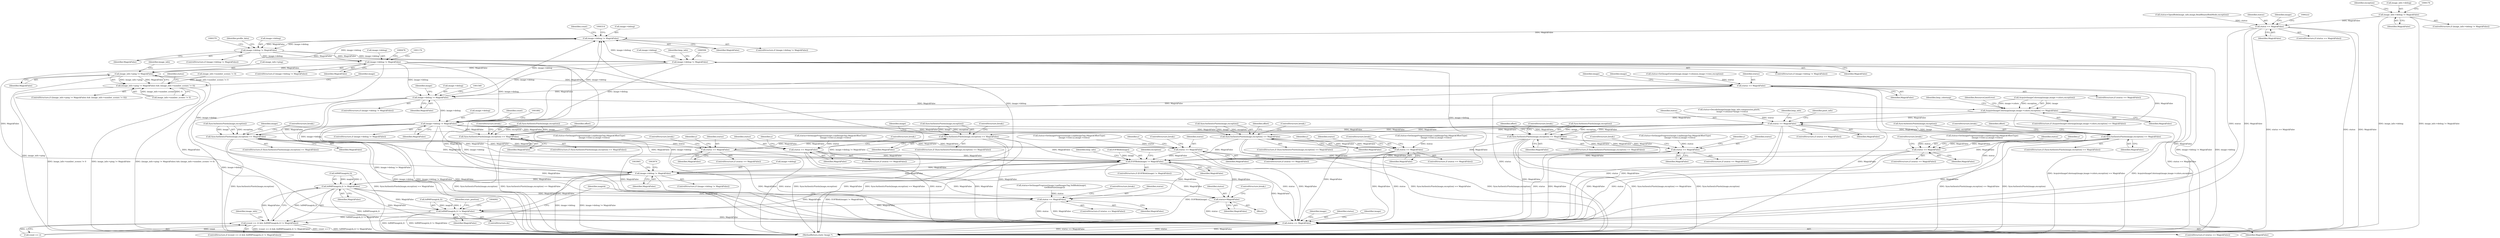digraph "0_ImageMagick_fe3066122ef72c82415811d25e9e3fad622c0a99@pointer" {
"1000170" [label="(Call,image_info->debug != MagickFalse)"];
"1000209" [label="(Call,status == MagickFalse)"];
"1000308" [label="(Call,image->debug != MagickFalse)"];
"1000373" [label="(Call,image->debug != MagickFalse)"];
"1000471" [label="(Call,image->debug != MagickFalse)"];
"1001501" [label="(Call,image_info->ping != MagickFalse)"];
"1001500" [label="(Call,(image_info->ping != MagickFalse) && (image_info->number_scenes != 0))"];
"1001538" [label="(Call,status == MagickFalse)"];
"1001554" [label="(Call,image->debug != MagickFalse)"];
"1001571" [label="(Call,AcquireImageColormap(image,image->colors,exception) == MagickFalse)"];
"1001876" [label="(Call,image->debug != MagickFalse)"];
"1002558" [label="(Call,SyncAuthenticPixels(image,exception) == MagickFalse)"];
"1002589" [label="(Call,status == MagickFalse)"];
"1003792" [label="(Call,EOFBlob(image) != MagickFalse)"];
"1003959" [label="(Call,image->debug != MagickFalse)"];
"1004046" [label="(Call,IsBMP(magick,2) != MagickFalse)"];
"1004042" [label="(Call,(count == 2) && (IsBMP(magick,2) != MagickFalse))"];
"1004064" [label="(Call,status=MagickFalse)"];
"1004096" [label="(Call,status == MagickFalse)"];
"1004082" [label="(Call,status == MagickFalse)"];
"1004086" [label="(Call,IsBMP(magick,2) != MagickFalse)"];
"1002751" [label="(Call,SyncAuthenticPixels(image,exception) == MagickFalse)"];
"1002782" [label="(Call,status == MagickFalse)"];
"1002891" [label="(Call,SyncAuthenticPixels(image,exception) == MagickFalse)"];
"1002933" [label="(Call,status == MagickFalse)"];
"1003260" [label="(Call,SyncAuthenticPixels(image,exception) == MagickFalse)"];
"1003302" [label="(Call,status == MagickFalse)"];
"1003413" [label="(Call,SyncAuthenticPixels(image,exception) == MagickFalse)"];
"1003455" [label="(Call,status == MagickFalse)"];
"1003726" [label="(Call,SyncAuthenticPixels(image,exception) == MagickFalse)"];
"1003768" [label="(Call,status == MagickFalse)"];
"1001960" [label="(Call,status == MagickFalse)"];
"1000587" [label="(Call,image->debug != MagickFalse)"];
"1001960" [label="(Call,status == MagickFalse)"];
"1003264" [label="(Identifier,MagickFalse)"];
"1001527" [label="(Identifier,status)"];
"1000388" [label="(Identifier,profile_data)"];
"1004081" [label="(ControlStructure,if (status == MagickFalse))"];
"1002756" [label="(ControlStructure,break;)"];
"1002895" [label="(Identifier,MagickFalse)"];
"1003412" [label="(ControlStructure,if (SyncAuthenticPixels(image,exception) == MagickFalse))"];
"1003414" [label="(Call,SyncAuthenticPixels(image,exception))"];
"1004088" [label="(Identifier,magick)"];
"1002752" [label="(Call,SyncAuthenticPixels(image,exception))"];
"1004065" [label="(Identifier,status)"];
"1002591" [label="(Identifier,MagickFalse)"];
"1002562" [label="(Identifier,MagickFalse)"];
"1004101" [label="(Identifier,image)"];
"1004063" [label="(Block,)"];
"1001499" [label="(ControlStructure,if ((image_info->ping != MagickFalse) && (image_info->number_scenes != 0)))"];
"1003960" [label="(Call,image->debug)"];
"1002589" [label="(Call,status == MagickFalse)"];
"1002896" [label="(ControlStructure,break;)"];
"1003752" [label="(Call,status=SetImageProgress(image,LoadImageTag,(MagickOffsetType)\n                (image->rows-y),image->rows))"];
"1004097" [label="(Identifier,status)"];
"1001959" [label="(ControlStructure,if (status == MagickFalse))"];
"1000472" [label="(Call,image->debug)"];
"1000201" [label="(Call,status=OpenBlob(image_info,image,ReadBinaryBlobMode,exception))"];
"1003985" [label="(Call,image_info->number_scenes != 0)"];
"1003286" [label="(Call,status=SetImageProgress(image,LoadImageTag,(MagickOffsetType)\n                (image->rows-y),image->rows))"];
"1001506" [label="(Call,image_info->number_scenes != 0)"];
"1002755" [label="(Identifier,MagickFalse)"];
"1002934" [label="(Identifier,status)"];
"1001505" [label="(Identifier,MagickFalse)"];
"1001974" [label="(Identifier,bmp_info)"];
"1004098" [label="(Identifier,MagickFalse)"];
"1002781" [label="(ControlStructure,if (status == MagickFalse))"];
"1000312" [label="(Identifier,MagickFalse)"];
"1001553" [label="(ControlStructure,if (image->debug != MagickFalse))"];
"1001514" [label="(Identifier,image)"];
"1003457" [label="(Identifier,MagickFalse)"];
"1002750" [label="(ControlStructure,if (SyncAuthenticPixels(image,exception) == MagickFalse))"];
"1001965" [label="(Identifier,pixel_info)"];
"1001554" [label="(Call,image->debug != MagickFalse)"];
"1000308" [label="(Call,image->debug != MagickFalse)"];
"1000470" [label="(ControlStructure,if (image->debug != MagickFalse))"];
"1004067" [label="(ControlStructure,break;)"];
"1002590" [label="(Identifier,status)"];
"1002751" [label="(Call,SyncAuthenticPixels(image,exception) == MagickFalse)"];
"1004087" [label="(Call,IsBMP(magick,2))"];
"1000209" [label="(Call,status == MagickFalse)"];
"1001571" [label="(Call,AcquireImageColormap(image,image->colors,exception) == MagickFalse)"];
"1000258" [label="(Identifier,start_position)"];
"1001573" [label="(Identifier,image)"];
"1002615" [label="(Identifier,y)"];
"1004086" [label="(Call,IsBMP(magick,2) != MagickFalse)"];
"1003958" [label="(ControlStructure,if (image->debug != MagickFalse))"];
"1003768" [label="(Call,status == MagickFalse)"];
"1001877" [label="(Call,image->debug)"];
"1003259" [label="(ControlStructure,if (SyncAuthenticPixels(image,exception) == MagickFalse))"];
"1003798" [label="(Identifier,exception)"];
"1004041" [label="(ControlStructure,if ((count == 2) && (IsBMP(magick,2) != MagickFalse)))"];
"1000253" [label="(ControlStructure,do)"];
"1004084" [label="(Identifier,MagickFalse)"];
"1002999" [label="(Identifier,y)"];
"1004096" [label="(Call,status == MagickFalse)"];
"1001537" [label="(ControlStructure,if (status == MagickFalse))"];
"1004095" [label="(ControlStructure,if (status == MagickFalse))"];
"1003420" [label="(Identifier,offset)"];
"1003733" [label="(Identifier,offset)"];
"1001547" [label="(Identifier,image)"];
"1003727" [label="(Call,SyncAuthenticPixels(image,exception))"];
"1000588" [label="(Call,image->debug)"];
"1001538" [label="(Call,status == MagickFalse)"];
"1004090" [label="(Identifier,MagickFalse)"];
"1002917" [label="(Call,status=SetImageProgress(image,LoadImageTag,(MagickOffsetType)\n                (image->rows-y),image->rows))"];
"1003769" [label="(Identifier,status)"];
"1003413" [label="(Call,SyncAuthenticPixels(image,exception) == MagickFalse)"];
"1003456" [label="(Identifier,status)"];
"1001540" [label="(Identifier,MagickFalse)"];
"1003267" [label="(Identifier,offset)"];
"1002932" [label="(ControlStructure,if (status == MagickFalse))"];
"1003808" [label="(Identifier,bmp_info)"];
"1003458" [label="(ControlStructure,break;)"];
"1002573" [label="(Call,status=SetImageProgress(image,LoadImageTag,(MagickOffsetType)\n                (image->rows-y),image->rows))"];
"1003302" [label="(Call,status == MagickFalse)"];
"1000586" [label="(ControlStructure,if (image->debug != MagickFalse))"];
"1001508" [label="(Identifier,image_info)"];
"1001962" [label="(Identifier,MagickFalse)"];
"1003730" [label="(Identifier,MagickFalse)"];
"1000169" [label="(ControlStructure,if (image_info->debug != MagickFalse))"];
"1004072" [label="(Call,status=SetImageProgress(image,LoadImagesTag,TellBlob(image),\n          GetBlobSize(image)))"];
"1002766" [label="(Call,status=SetImageProgress(image,LoadImageTag,(MagickOffsetType)\n                (image->rows-y),image->rows))"];
"1003454" [label="(ControlStructure,if (status == MagickFalse))"];
"1001580" [label="(Identifier,ResourceLimitError)"];
"1001875" [label="(ControlStructure,if (image->debug != MagickFalse))"];
"1004046" [label="(Call,IsBMP(magick,2) != MagickFalse)"];
"1000186" [label="(Identifier,exception)"];
"1000309" [label="(Call,image->debug)"];
"1002563" [label="(ControlStructure,break;)"];
"1002567" [label="(Identifier,image)"];
"1003303" [label="(Identifier,status)"];
"1003503" [label="(Identifier,y)"];
"1004053" [label="(Identifier,image_info)"];
"1004066" [label="(Identifier,MagickFalse)"];
"1002935" [label="(Identifier,MagickFalse)"];
"1003305" [label="(ControlStructure,break;)"];
"1003726" [label="(Call,SyncAuthenticPixels(image,exception) == MagickFalse)"];
"1004082" [label="(Call,status == MagickFalse)"];
"1000377" [label="(Identifier,MagickFalse)"];
"1001570" [label="(ControlStructure,if (AcquireImageColormap(image,image->colors,exception) == MagickFalse))"];
"1003731" [label="(ControlStructure,break;)"];
"1000211" [label="(Identifier,MagickFalse)"];
"1004043" [label="(Call,count == 2)"];
"1002760" [label="(Identifier,image)"];
"1003725" [label="(ControlStructure,if (SyncAuthenticPixels(image,exception) == MagickFalse))"];
"1003417" [label="(Identifier,MagickFalse)"];
"1001572" [label="(Call,AcquireImageColormap(image,image->colors,exception))"];
"1000475" [label="(Identifier,MagickFalse)"];
"1002825" [label="(Identifier,y)"];
"1002936" [label="(ControlStructure,break;)"];
"1001961" [label="(Identifier,status)"];
"1004047" [label="(Call,IsBMP(magick,2))"];
"1000587" [label="(Call,image->debug != MagickFalse)"];
"1000374" [label="(Call,image->debug)"];
"1004104" [label="(Identifier,image)"];
"1000170" [label="(Call,image_info->debug != MagickFalse)"];
"1002592" [label="(ControlStructure,break;)"];
"1001501" [label="(Call,image_info->ping != MagickFalse)"];
"1002424" [label="(Identifier,y)"];
"1004064" [label="(Call,status=MagickFalse)"];
"1002891" [label="(Call,SyncAuthenticPixels(image,exception) == MagickFalse)"];
"1002588" [label="(ControlStructure,if (status == MagickFalse))"];
"1003439" [label="(Call,status=SetImageProgress(image,LoadImageTag,(MagickOffsetType)\n                (image->rows-y),image->rows))"];
"1003770" [label="(Identifier,MagickFalse)"];
"1003260" [label="(Call,SyncAuthenticPixels(image,exception) == MagickFalse)"];
"1001502" [label="(Call,image_info->ping)"];
"1003265" [label="(ControlStructure,break;)"];
"1003304" [label="(Identifier,MagickFalse)"];
"1001880" [label="(Identifier,MagickFalse)"];
"1002785" [label="(ControlStructure,break;)"];
"1004042" [label="(Call,(count == 2) && (IsBMP(magick,2) != MagickFalse))"];
"1004050" [label="(Identifier,MagickFalse)"];
"1000471" [label="(Call,image->debug != MagickFalse)"];
"1000591" [label="(Identifier,MagickFalse)"];
"1001543" [label="(Identifier,image)"];
"1004105" [label="(MethodReturn,static Image *)"];
"1002783" [label="(Identifier,status)"];
"1003791" [label="(ControlStructure,if (EOFBlob(image) != MagickFalse))"];
"1002892" [label="(Call,SyncAuthenticPixels(image,exception))"];
"1000372" [label="(ControlStructure,if (image->debug != MagickFalse))"];
"1001500" [label="(Call,(image_info->ping != MagickFalse) && (image_info->number_scenes != 0))"];
"1002782" [label="(Call,status == MagickFalse)"];
"1003336" [label="(Identifier,y)"];
"1002557" [label="(ControlStructure,if (SyncAuthenticPixels(image,exception) == MagickFalse))"];
"1003795" [label="(Identifier,MagickFalse)"];
"1002890" [label="(ControlStructure,if (SyncAuthenticPixels(image,exception) == MagickFalse))"];
"1001876" [label="(Call,image->debug != MagickFalse)"];
"1001526" [label="(Call,status=SetImageExtent(image,image->columns,image->rows,exception))"];
"1000210" [label="(Identifier,status)"];
"1003301" [label="(ControlStructure,if (status == MagickFalse))"];
"1001944" [label="(Call,status=DecodeImage(image,bmp_info.compression,pixels,\n          image->columns*image->rows))"];
"1002558" [label="(Call,SyncAuthenticPixels(image,exception) == MagickFalse)"];
"1000174" [label="(Identifier,MagickFalse)"];
"1003793" [label="(Call,EOFBlob(image))"];
"1003959" [label="(Call,image->debug != MagickFalse)"];
"1000171" [label="(Call,image_info->debug)"];
"1000707" [label="(Identifier,bmp_info)"];
"1000214" [label="(Identifier,image)"];
"1002784" [label="(Identifier,MagickFalse)"];
"1001891" [label="(Identifier,count)"];
"1000328" [label="(Identifier,count)"];
"1003418" [label="(ControlStructure,break;)"];
"1003963" [label="(Identifier,MagickFalse)"];
"1003767" [label="(ControlStructure,if (status == MagickFalse))"];
"1000373" [label="(Call,image->debug != MagickFalse)"];
"1001578" [label="(Identifier,MagickFalse)"];
"1004085" [label="(ControlStructure,break;)"];
"1001539" [label="(Identifier,status)"];
"1001583" [label="(Identifier,bmp_colormap)"];
"1001555" [label="(Call,image->debug)"];
"1003261" [label="(Call,SyncAuthenticPixels(image,exception))"];
"1001558" [label="(Identifier,MagickFalse)"];
"1002898" [label="(Identifier,offset)"];
"1000208" [label="(ControlStructure,if (status == MagickFalse))"];
"1003792" [label="(Call,EOFBlob(image) != MagickFalse)"];
"1004083" [label="(Identifier,status)"];
"1000307" [label="(ControlStructure,if (image->debug != MagickFalse))"];
"1002559" [label="(Call,SyncAuthenticPixels(image,exception))"];
"1003771" [label="(ControlStructure,break;)"];
"1003455" [label="(Call,status == MagickFalse)"];
"1002933" [label="(Call,status == MagickFalse)"];
"1000170" -> "1000169"  [label="AST: "];
"1000170" -> "1000174"  [label="CFG: "];
"1000171" -> "1000170"  [label="AST: "];
"1000174" -> "1000170"  [label="AST: "];
"1000176" -> "1000170"  [label="CFG: "];
"1000186" -> "1000170"  [label="CFG: "];
"1000170" -> "1004105"  [label="DDG: image_info->debug"];
"1000170" -> "1004105"  [label="DDG: image_info->debug != MagickFalse"];
"1000170" -> "1000209"  [label="DDG: MagickFalse"];
"1000209" -> "1000208"  [label="AST: "];
"1000209" -> "1000211"  [label="CFG: "];
"1000210" -> "1000209"  [label="AST: "];
"1000211" -> "1000209"  [label="AST: "];
"1000214" -> "1000209"  [label="CFG: "];
"1000222" -> "1000209"  [label="CFG: "];
"1000209" -> "1004105"  [label="DDG: status == MagickFalse"];
"1000209" -> "1004105"  [label="DDG: status"];
"1000209" -> "1004105"  [label="DDG: MagickFalse"];
"1000201" -> "1000209"  [label="DDG: status"];
"1000209" -> "1000308"  [label="DDG: MagickFalse"];
"1000209" -> "1004096"  [label="DDG: status"];
"1000209" -> "1004096"  [label="DDG: MagickFalse"];
"1000308" -> "1000307"  [label="AST: "];
"1000308" -> "1000312"  [label="CFG: "];
"1000309" -> "1000308"  [label="AST: "];
"1000312" -> "1000308"  [label="AST: "];
"1000314" -> "1000308"  [label="CFG: "];
"1000328" -> "1000308"  [label="CFG: "];
"1001876" -> "1000308"  [label="DDG: image->debug"];
"1000471" -> "1000308"  [label="DDG: image->debug"];
"1000587" -> "1000308"  [label="DDG: image->debug"];
"1001554" -> "1000308"  [label="DDG: image->debug"];
"1003959" -> "1000308"  [label="DDG: image->debug"];
"1004086" -> "1000308"  [label="DDG: MagickFalse"];
"1000308" -> "1000373"  [label="DDG: image->debug"];
"1000308" -> "1000373"  [label="DDG: MagickFalse"];
"1000373" -> "1000372"  [label="AST: "];
"1000373" -> "1000377"  [label="CFG: "];
"1000374" -> "1000373"  [label="AST: "];
"1000377" -> "1000373"  [label="AST: "];
"1000379" -> "1000373"  [label="CFG: "];
"1000388" -> "1000373"  [label="CFG: "];
"1000373" -> "1000471"  [label="DDG: image->debug"];
"1000373" -> "1000471"  [label="DDG: MagickFalse"];
"1000373" -> "1000587"  [label="DDG: image->debug"];
"1000373" -> "1000587"  [label="DDG: MagickFalse"];
"1000471" -> "1000470"  [label="AST: "];
"1000471" -> "1000475"  [label="CFG: "];
"1000472" -> "1000471"  [label="AST: "];
"1000475" -> "1000471"  [label="AST: "];
"1000478" -> "1000471"  [label="CFG: "];
"1001176" -> "1000471"  [label="CFG: "];
"1000471" -> "1004105"  [label="DDG: image->debug"];
"1000471" -> "1004105"  [label="DDG: image->debug != MagickFalse"];
"1000471" -> "1001501"  [label="DDG: MagickFalse"];
"1000471" -> "1001554"  [label="DDG: image->debug"];
"1000471" -> "1001876"  [label="DDG: image->debug"];
"1000471" -> "1003959"  [label="DDG: image->debug"];
"1000471" -> "1004096"  [label="DDG: MagickFalse"];
"1001501" -> "1001500"  [label="AST: "];
"1001501" -> "1001505"  [label="CFG: "];
"1001502" -> "1001501"  [label="AST: "];
"1001505" -> "1001501"  [label="AST: "];
"1001508" -> "1001501"  [label="CFG: "];
"1001500" -> "1001501"  [label="CFG: "];
"1001501" -> "1004105"  [label="DDG: image_info->ping"];
"1001501" -> "1001500"  [label="DDG: image_info->ping"];
"1001501" -> "1001500"  [label="DDG: MagickFalse"];
"1000587" -> "1001501"  [label="DDG: MagickFalse"];
"1001501" -> "1001538"  [label="DDG: MagickFalse"];
"1001501" -> "1004096"  [label="DDG: MagickFalse"];
"1001500" -> "1001499"  [label="AST: "];
"1001500" -> "1001506"  [label="CFG: "];
"1001506" -> "1001500"  [label="AST: "];
"1001514" -> "1001500"  [label="CFG: "];
"1001527" -> "1001500"  [label="CFG: "];
"1001500" -> "1004105"  [label="DDG: (image_info->ping != MagickFalse) && (image_info->number_scenes != 0)"];
"1001500" -> "1004105"  [label="DDG: image_info->number_scenes != 0"];
"1001500" -> "1004105"  [label="DDG: image_info->ping != MagickFalse"];
"1003985" -> "1001500"  [label="DDG: image_info->number_scenes != 0"];
"1001506" -> "1001500"  [label="DDG: image_info->number_scenes"];
"1001506" -> "1001500"  [label="DDG: 0"];
"1001538" -> "1001537"  [label="AST: "];
"1001538" -> "1001540"  [label="CFG: "];
"1001539" -> "1001538"  [label="AST: "];
"1001540" -> "1001538"  [label="AST: "];
"1001543" -> "1001538"  [label="CFG: "];
"1001547" -> "1001538"  [label="CFG: "];
"1001538" -> "1004105"  [label="DDG: status"];
"1001538" -> "1004105"  [label="DDG: status == MagickFalse"];
"1001538" -> "1004105"  [label="DDG: MagickFalse"];
"1001526" -> "1001538"  [label="DDG: status"];
"1001538" -> "1001554"  [label="DDG: MagickFalse"];
"1001538" -> "1001876"  [label="DDG: MagickFalse"];
"1001538" -> "1001960"  [label="DDG: MagickFalse"];
"1001538" -> "1004096"  [label="DDG: status"];
"1001554" -> "1001553"  [label="AST: "];
"1001554" -> "1001558"  [label="CFG: "];
"1001555" -> "1001554"  [label="AST: "];
"1001558" -> "1001554"  [label="AST: "];
"1001560" -> "1001554"  [label="CFG: "];
"1001573" -> "1001554"  [label="CFG: "];
"1001554" -> "1004105"  [label="DDG: image->debug != MagickFalse"];
"1001554" -> "1004105"  [label="DDG: image->debug"];
"1000587" -> "1001554"  [label="DDG: image->debug"];
"1001554" -> "1001571"  [label="DDG: MagickFalse"];
"1001554" -> "1001876"  [label="DDG: image->debug"];
"1001554" -> "1003959"  [label="DDG: image->debug"];
"1001571" -> "1001570"  [label="AST: "];
"1001571" -> "1001578"  [label="CFG: "];
"1001572" -> "1001571"  [label="AST: "];
"1001578" -> "1001571"  [label="AST: "];
"1001580" -> "1001571"  [label="CFG: "];
"1001583" -> "1001571"  [label="CFG: "];
"1001571" -> "1004105"  [label="DDG: AcquireImageColormap(image,image->colors,exception)"];
"1001571" -> "1004105"  [label="DDG: AcquireImageColormap(image,image->colors,exception) == MagickFalse"];
"1001572" -> "1001571"  [label="DDG: image"];
"1001572" -> "1001571"  [label="DDG: image->colors"];
"1001572" -> "1001571"  [label="DDG: exception"];
"1001571" -> "1001876"  [label="DDG: MagickFalse"];
"1001571" -> "1001960"  [label="DDG: MagickFalse"];
"1001876" -> "1001875"  [label="AST: "];
"1001876" -> "1001880"  [label="CFG: "];
"1001877" -> "1001876"  [label="AST: "];
"1001880" -> "1001876"  [label="AST: "];
"1001882" -> "1001876"  [label="CFG: "];
"1001891" -> "1001876"  [label="CFG: "];
"1001876" -> "1004105"  [label="DDG: image->debug"];
"1001876" -> "1004105"  [label="DDG: image->debug != MagickFalse"];
"1000587" -> "1001876"  [label="DDG: image->debug"];
"1001876" -> "1002558"  [label="DDG: MagickFalse"];
"1001876" -> "1002751"  [label="DDG: MagickFalse"];
"1001876" -> "1002891"  [label="DDG: MagickFalse"];
"1001876" -> "1003260"  [label="DDG: MagickFalse"];
"1001876" -> "1003413"  [label="DDG: MagickFalse"];
"1001876" -> "1003726"  [label="DDG: MagickFalse"];
"1001876" -> "1003792"  [label="DDG: MagickFalse"];
"1001876" -> "1003959"  [label="DDG: image->debug"];
"1001876" -> "1004096"  [label="DDG: MagickFalse"];
"1002558" -> "1002557"  [label="AST: "];
"1002558" -> "1002562"  [label="CFG: "];
"1002559" -> "1002558"  [label="AST: "];
"1002562" -> "1002558"  [label="AST: "];
"1002563" -> "1002558"  [label="CFG: "];
"1002567" -> "1002558"  [label="CFG: "];
"1002558" -> "1004105"  [label="DDG: SyncAuthenticPixels(image,exception) == MagickFalse"];
"1002558" -> "1004105"  [label="DDG: SyncAuthenticPixels(image,exception)"];
"1002559" -> "1002558"  [label="DDG: image"];
"1002559" -> "1002558"  [label="DDG: exception"];
"1001960" -> "1002558"  [label="DDG: MagickFalse"];
"1002589" -> "1002558"  [label="DDG: MagickFalse"];
"1002558" -> "1002589"  [label="DDG: MagickFalse"];
"1002558" -> "1003792"  [label="DDG: MagickFalse"];
"1002558" -> "1004096"  [label="DDG: MagickFalse"];
"1002589" -> "1002588"  [label="AST: "];
"1002589" -> "1002591"  [label="CFG: "];
"1002590" -> "1002589"  [label="AST: "];
"1002591" -> "1002589"  [label="AST: "];
"1002592" -> "1002589"  [label="CFG: "];
"1002424" -> "1002589"  [label="CFG: "];
"1002573" -> "1002589"  [label="DDG: status"];
"1002589" -> "1003792"  [label="DDG: MagickFalse"];
"1002589" -> "1004096"  [label="DDG: status"];
"1002589" -> "1004096"  [label="DDG: MagickFalse"];
"1003792" -> "1003791"  [label="AST: "];
"1003792" -> "1003795"  [label="CFG: "];
"1003793" -> "1003792"  [label="AST: "];
"1003795" -> "1003792"  [label="AST: "];
"1003798" -> "1003792"  [label="CFG: "];
"1003808" -> "1003792"  [label="CFG: "];
"1003792" -> "1004105"  [label="DDG: EOFBlob(image) != MagickFalse"];
"1003792" -> "1004105"  [label="DDG: EOFBlob(image)"];
"1003793" -> "1003792"  [label="DDG: image"];
"1003455" -> "1003792"  [label="DDG: MagickFalse"];
"1002933" -> "1003792"  [label="DDG: MagickFalse"];
"1002751" -> "1003792"  [label="DDG: MagickFalse"];
"1003413" -> "1003792"  [label="DDG: MagickFalse"];
"1003260" -> "1003792"  [label="DDG: MagickFalse"];
"1002891" -> "1003792"  [label="DDG: MagickFalse"];
"1003302" -> "1003792"  [label="DDG: MagickFalse"];
"1001960" -> "1003792"  [label="DDG: MagickFalse"];
"1003726" -> "1003792"  [label="DDG: MagickFalse"];
"1002782" -> "1003792"  [label="DDG: MagickFalse"];
"1003768" -> "1003792"  [label="DDG: MagickFalse"];
"1003792" -> "1003959"  [label="DDG: MagickFalse"];
"1003792" -> "1004046"  [label="DDG: MagickFalse"];
"1003792" -> "1004064"  [label="DDG: MagickFalse"];
"1003792" -> "1004082"  [label="DDG: MagickFalse"];
"1003792" -> "1004086"  [label="DDG: MagickFalse"];
"1003792" -> "1004096"  [label="DDG: MagickFalse"];
"1003959" -> "1003958"  [label="AST: "];
"1003959" -> "1003963"  [label="CFG: "];
"1003960" -> "1003959"  [label="AST: "];
"1003963" -> "1003959"  [label="AST: "];
"1003965" -> "1003959"  [label="CFG: "];
"1003974" -> "1003959"  [label="CFG: "];
"1003959" -> "1004105"  [label="DDG: image->debug != MagickFalse"];
"1003959" -> "1004105"  [label="DDG: image->debug"];
"1000587" -> "1003959"  [label="DDG: image->debug"];
"1003959" -> "1004046"  [label="DDG: MagickFalse"];
"1003959" -> "1004064"  [label="DDG: MagickFalse"];
"1003959" -> "1004082"  [label="DDG: MagickFalse"];
"1003959" -> "1004086"  [label="DDG: MagickFalse"];
"1003959" -> "1004096"  [label="DDG: MagickFalse"];
"1004046" -> "1004042"  [label="AST: "];
"1004046" -> "1004050"  [label="CFG: "];
"1004047" -> "1004046"  [label="AST: "];
"1004050" -> "1004046"  [label="AST: "];
"1004042" -> "1004046"  [label="CFG: "];
"1004046" -> "1004105"  [label="DDG: IsBMP(magick,2)"];
"1004046" -> "1004042"  [label="DDG: IsBMP(magick,2)"];
"1004046" -> "1004042"  [label="DDG: MagickFalse"];
"1004047" -> "1004046"  [label="DDG: magick"];
"1004047" -> "1004046"  [label="DDG: 2"];
"1004046" -> "1004064"  [label="DDG: MagickFalse"];
"1004046" -> "1004082"  [label="DDG: MagickFalse"];
"1004046" -> "1004086"  [label="DDG: MagickFalse"];
"1004046" -> "1004096"  [label="DDG: MagickFalse"];
"1004042" -> "1004041"  [label="AST: "];
"1004042" -> "1004043"  [label="CFG: "];
"1004043" -> "1004042"  [label="AST: "];
"1004088" -> "1004042"  [label="CFG: "];
"1004053" -> "1004042"  [label="CFG: "];
"1004042" -> "1004105"  [label="DDG: IsBMP(magick,2) != MagickFalse"];
"1004042" -> "1004105"  [label="DDG: (count == 2) && (IsBMP(magick,2) != MagickFalse)"];
"1004042" -> "1004105"  [label="DDG: count == 2"];
"1004043" -> "1004042"  [label="DDG: count"];
"1004043" -> "1004042"  [label="DDG: 2"];
"1004086" -> "1004042"  [label="DDG: IsBMP(magick,2) != MagickFalse"];
"1004064" -> "1004063"  [label="AST: "];
"1004064" -> "1004066"  [label="CFG: "];
"1004065" -> "1004064"  [label="AST: "];
"1004066" -> "1004064"  [label="AST: "];
"1004067" -> "1004064"  [label="CFG: "];
"1004064" -> "1004096"  [label="DDG: status"];
"1004096" -> "1004095"  [label="AST: "];
"1004096" -> "1004098"  [label="CFG: "];
"1004097" -> "1004096"  [label="AST: "];
"1004098" -> "1004096"  [label="AST: "];
"1004101" -> "1004096"  [label="CFG: "];
"1004104" -> "1004096"  [label="CFG: "];
"1004096" -> "1004105"  [label="DDG: status"];
"1004096" -> "1004105"  [label="DDG: MagickFalse"];
"1004096" -> "1004105"  [label="DDG: status == MagickFalse"];
"1003455" -> "1004096"  [label="DDG: status"];
"1003455" -> "1004096"  [label="DDG: MagickFalse"];
"1002933" -> "1004096"  [label="DDG: status"];
"1002933" -> "1004096"  [label="DDG: MagickFalse"];
"1004082" -> "1004096"  [label="DDG: status"];
"1004082" -> "1004096"  [label="DDG: MagickFalse"];
"1002782" -> "1004096"  [label="DDG: status"];
"1002782" -> "1004096"  [label="DDG: MagickFalse"];
"1001960" -> "1004096"  [label="DDG: status"];
"1001960" -> "1004096"  [label="DDG: MagickFalse"];
"1003302" -> "1004096"  [label="DDG: status"];
"1003302" -> "1004096"  [label="DDG: MagickFalse"];
"1003768" -> "1004096"  [label="DDG: status"];
"1003768" -> "1004096"  [label="DDG: MagickFalse"];
"1004086" -> "1004096"  [label="DDG: MagickFalse"];
"1003413" -> "1004096"  [label="DDG: MagickFalse"];
"1003260" -> "1004096"  [label="DDG: MagickFalse"];
"1002891" -> "1004096"  [label="DDG: MagickFalse"];
"1003726" -> "1004096"  [label="DDG: MagickFalse"];
"1000587" -> "1004096"  [label="DDG: MagickFalse"];
"1002751" -> "1004096"  [label="DDG: MagickFalse"];
"1004082" -> "1004081"  [label="AST: "];
"1004082" -> "1004084"  [label="CFG: "];
"1004083" -> "1004082"  [label="AST: "];
"1004084" -> "1004082"  [label="AST: "];
"1004088" -> "1004082"  [label="CFG: "];
"1004085" -> "1004082"  [label="CFG: "];
"1004072" -> "1004082"  [label="DDG: status"];
"1004082" -> "1004086"  [label="DDG: MagickFalse"];
"1004086" -> "1000253"  [label="AST: "];
"1004086" -> "1004090"  [label="CFG: "];
"1004087" -> "1004086"  [label="AST: "];
"1004090" -> "1004086"  [label="AST: "];
"1000258" -> "1004086"  [label="CFG: "];
"1004092" -> "1004086"  [label="CFG: "];
"1004086" -> "1004105"  [label="DDG: IsBMP(magick,2)"];
"1004086" -> "1004105"  [label="DDG: IsBMP(magick,2) != MagickFalse"];
"1004087" -> "1004086"  [label="DDG: magick"];
"1004087" -> "1004086"  [label="DDG: 2"];
"1002751" -> "1002750"  [label="AST: "];
"1002751" -> "1002755"  [label="CFG: "];
"1002752" -> "1002751"  [label="AST: "];
"1002755" -> "1002751"  [label="AST: "];
"1002756" -> "1002751"  [label="CFG: "];
"1002760" -> "1002751"  [label="CFG: "];
"1002751" -> "1004105"  [label="DDG: SyncAuthenticPixels(image,exception) == MagickFalse"];
"1002751" -> "1004105"  [label="DDG: SyncAuthenticPixels(image,exception)"];
"1002752" -> "1002751"  [label="DDG: image"];
"1002752" -> "1002751"  [label="DDG: exception"];
"1001960" -> "1002751"  [label="DDG: MagickFalse"];
"1002782" -> "1002751"  [label="DDG: MagickFalse"];
"1002751" -> "1002782"  [label="DDG: MagickFalse"];
"1002782" -> "1002781"  [label="AST: "];
"1002782" -> "1002784"  [label="CFG: "];
"1002783" -> "1002782"  [label="AST: "];
"1002784" -> "1002782"  [label="AST: "];
"1002785" -> "1002782"  [label="CFG: "];
"1002615" -> "1002782"  [label="CFG: "];
"1002766" -> "1002782"  [label="DDG: status"];
"1002891" -> "1002890"  [label="AST: "];
"1002891" -> "1002895"  [label="CFG: "];
"1002892" -> "1002891"  [label="AST: "];
"1002895" -> "1002891"  [label="AST: "];
"1002896" -> "1002891"  [label="CFG: "];
"1002898" -> "1002891"  [label="CFG: "];
"1002891" -> "1004105"  [label="DDG: SyncAuthenticPixels(image,exception)"];
"1002891" -> "1004105"  [label="DDG: SyncAuthenticPixels(image,exception) == MagickFalse"];
"1002892" -> "1002891"  [label="DDG: image"];
"1002892" -> "1002891"  [label="DDG: exception"];
"1002933" -> "1002891"  [label="DDG: MagickFalse"];
"1001960" -> "1002891"  [label="DDG: MagickFalse"];
"1002891" -> "1002933"  [label="DDG: MagickFalse"];
"1002933" -> "1002932"  [label="AST: "];
"1002933" -> "1002935"  [label="CFG: "];
"1002934" -> "1002933"  [label="AST: "];
"1002935" -> "1002933"  [label="AST: "];
"1002936" -> "1002933"  [label="CFG: "];
"1002825" -> "1002933"  [label="CFG: "];
"1002917" -> "1002933"  [label="DDG: status"];
"1003260" -> "1003259"  [label="AST: "];
"1003260" -> "1003264"  [label="CFG: "];
"1003261" -> "1003260"  [label="AST: "];
"1003264" -> "1003260"  [label="AST: "];
"1003265" -> "1003260"  [label="CFG: "];
"1003267" -> "1003260"  [label="CFG: "];
"1003260" -> "1004105"  [label="DDG: SyncAuthenticPixels(image,exception)"];
"1003260" -> "1004105"  [label="DDG: SyncAuthenticPixels(image,exception) == MagickFalse"];
"1003261" -> "1003260"  [label="DDG: image"];
"1003261" -> "1003260"  [label="DDG: exception"];
"1003302" -> "1003260"  [label="DDG: MagickFalse"];
"1001960" -> "1003260"  [label="DDG: MagickFalse"];
"1003260" -> "1003302"  [label="DDG: MagickFalse"];
"1003302" -> "1003301"  [label="AST: "];
"1003302" -> "1003304"  [label="CFG: "];
"1003303" -> "1003302"  [label="AST: "];
"1003304" -> "1003302"  [label="AST: "];
"1003305" -> "1003302"  [label="CFG: "];
"1002999" -> "1003302"  [label="CFG: "];
"1003286" -> "1003302"  [label="DDG: status"];
"1003413" -> "1003412"  [label="AST: "];
"1003413" -> "1003417"  [label="CFG: "];
"1003414" -> "1003413"  [label="AST: "];
"1003417" -> "1003413"  [label="AST: "];
"1003418" -> "1003413"  [label="CFG: "];
"1003420" -> "1003413"  [label="CFG: "];
"1003413" -> "1004105"  [label="DDG: SyncAuthenticPixels(image,exception)"];
"1003413" -> "1004105"  [label="DDG: SyncAuthenticPixels(image,exception) == MagickFalse"];
"1003414" -> "1003413"  [label="DDG: image"];
"1003414" -> "1003413"  [label="DDG: exception"];
"1001960" -> "1003413"  [label="DDG: MagickFalse"];
"1003455" -> "1003413"  [label="DDG: MagickFalse"];
"1003413" -> "1003455"  [label="DDG: MagickFalse"];
"1003455" -> "1003454"  [label="AST: "];
"1003455" -> "1003457"  [label="CFG: "];
"1003456" -> "1003455"  [label="AST: "];
"1003457" -> "1003455"  [label="AST: "];
"1003458" -> "1003455"  [label="CFG: "];
"1003336" -> "1003455"  [label="CFG: "];
"1003439" -> "1003455"  [label="DDG: status"];
"1003726" -> "1003725"  [label="AST: "];
"1003726" -> "1003730"  [label="CFG: "];
"1003727" -> "1003726"  [label="AST: "];
"1003730" -> "1003726"  [label="AST: "];
"1003731" -> "1003726"  [label="CFG: "];
"1003733" -> "1003726"  [label="CFG: "];
"1003726" -> "1004105"  [label="DDG: SyncAuthenticPixels(image,exception) == MagickFalse"];
"1003726" -> "1004105"  [label="DDG: SyncAuthenticPixels(image,exception)"];
"1003727" -> "1003726"  [label="DDG: image"];
"1003727" -> "1003726"  [label="DDG: exception"];
"1001960" -> "1003726"  [label="DDG: MagickFalse"];
"1003768" -> "1003726"  [label="DDG: MagickFalse"];
"1003726" -> "1003768"  [label="DDG: MagickFalse"];
"1003768" -> "1003767"  [label="AST: "];
"1003768" -> "1003770"  [label="CFG: "];
"1003769" -> "1003768"  [label="AST: "];
"1003770" -> "1003768"  [label="AST: "];
"1003771" -> "1003768"  [label="CFG: "];
"1003503" -> "1003768"  [label="CFG: "];
"1003752" -> "1003768"  [label="DDG: status"];
"1001960" -> "1001959"  [label="AST: "];
"1001960" -> "1001962"  [label="CFG: "];
"1001961" -> "1001960"  [label="AST: "];
"1001962" -> "1001960"  [label="AST: "];
"1001965" -> "1001960"  [label="CFG: "];
"1001974" -> "1001960"  [label="CFG: "];
"1001944" -> "1001960"  [label="DDG: status"];
"1000587" -> "1000586"  [label="AST: "];
"1000587" -> "1000591"  [label="CFG: "];
"1000588" -> "1000587"  [label="AST: "];
"1000591" -> "1000587"  [label="AST: "];
"1000594" -> "1000587"  [label="CFG: "];
"1000707" -> "1000587"  [label="CFG: "];
"1000587" -> "1004105"  [label="DDG: image->debug"];
"1000587" -> "1004105"  [label="DDG: image->debug != MagickFalse"];
}
